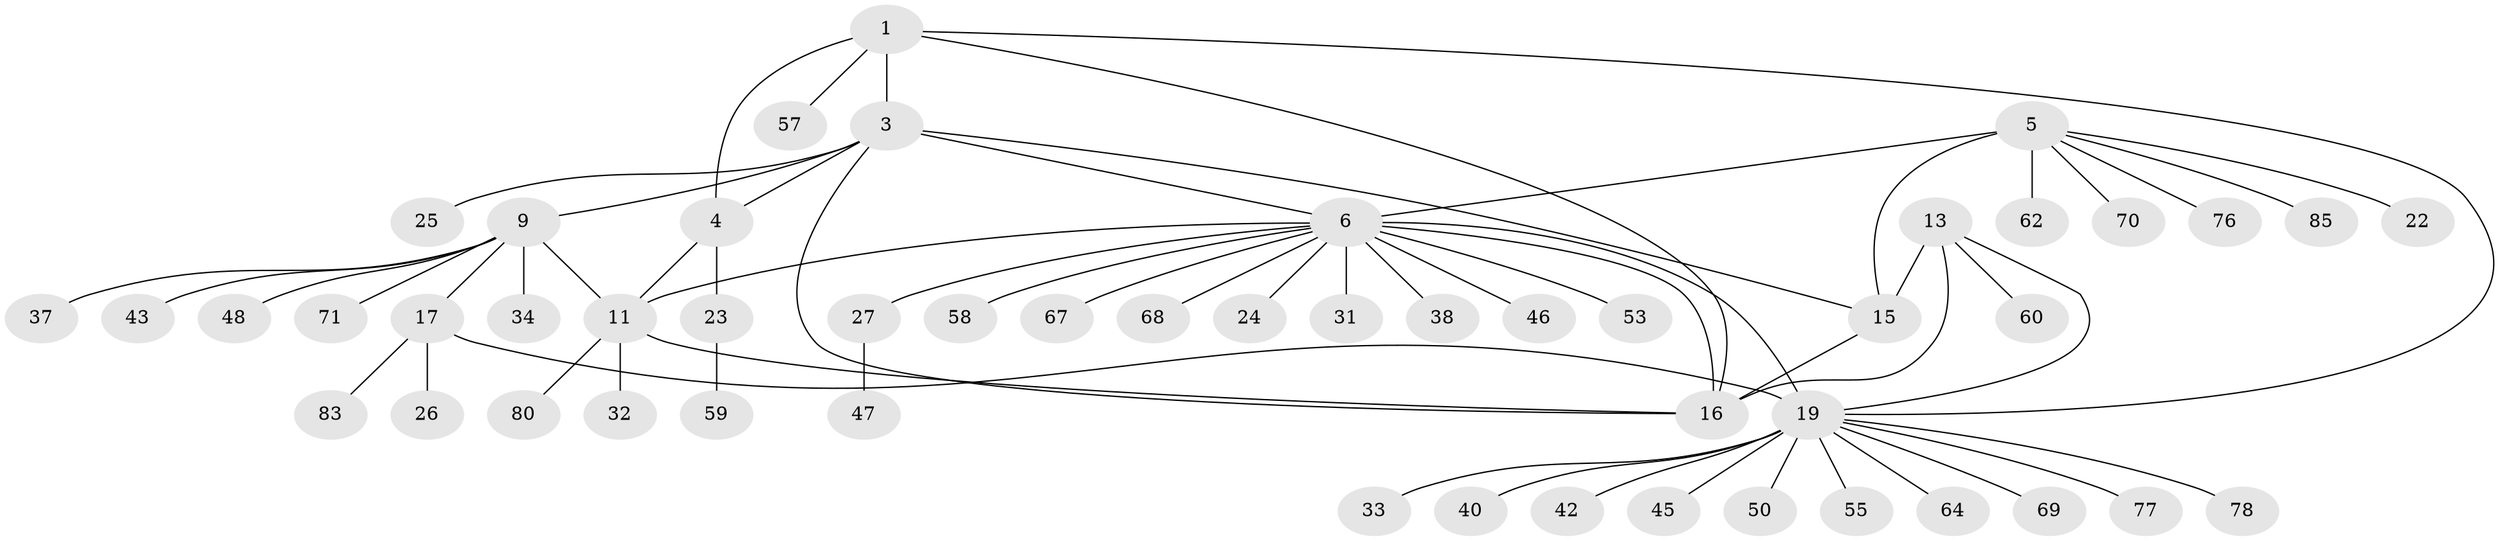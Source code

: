 // original degree distribution, {6: 0.023255813953488372, 4: 0.03488372093023256, 13: 0.011627906976744186, 5: 0.03488372093023256, 9: 0.03488372093023256, 7: 0.023255813953488372, 8: 0.03488372093023256, 10: 0.011627906976744186, 3: 0.046511627906976744, 11: 0.011627906976744186, 2: 0.10465116279069768, 1: 0.627906976744186}
// Generated by graph-tools (version 1.1) at 2025/19/03/04/25 18:19:50]
// undirected, 51 vertices, 62 edges
graph export_dot {
graph [start="1"]
  node [color=gray90,style=filled];
  1 [super="+2"];
  3 [super="+28+41+44+52+36+35"];
  4;
  5;
  6 [super="+7"];
  9 [super="+10"];
  11;
  13 [super="+14"];
  15;
  16 [super="+30+21+75+81+84"];
  17 [super="+18"];
  19 [super="+20"];
  22;
  23;
  24;
  25 [super="+29+74"];
  26;
  27;
  31;
  32 [super="+49"];
  33 [super="+82"];
  34;
  37;
  38 [super="+66+86"];
  40;
  42;
  43;
  45;
  46;
  47;
  48;
  50;
  53;
  55;
  57;
  58;
  59 [super="+61"];
  60;
  62;
  64;
  67;
  68;
  69;
  70;
  71;
  76;
  77;
  78;
  80;
  83;
  85;
  1 -- 3 [weight=2];
  1 -- 4 [weight=2];
  1 -- 57;
  1 -- 16;
  1 -- 19;
  3 -- 4;
  3 -- 6 [weight=2];
  3 -- 15;
  3 -- 25;
  3 -- 9;
  3 -- 16;
  4 -- 11;
  4 -- 23;
  5 -- 6 [weight=3];
  5 -- 15;
  5 -- 22;
  5 -- 62;
  5 -- 70;
  5 -- 76;
  5 -- 85;
  6 -- 11;
  6 -- 27;
  6 -- 46;
  6 -- 67;
  6 -- 68;
  6 -- 38;
  6 -- 19;
  6 -- 53;
  6 -- 24;
  6 -- 58;
  6 -- 31;
  6 -- 16;
  9 -- 11 [weight=3];
  9 -- 37;
  9 -- 71;
  9 -- 48;
  9 -- 17;
  9 -- 34;
  9 -- 43;
  11 -- 16;
  11 -- 32;
  11 -- 80;
  13 -- 15 [weight=2];
  13 -- 16 [weight=2];
  13 -- 60;
  13 -- 19;
  15 -- 16;
  17 -- 19 [weight=4];
  17 -- 26;
  17 -- 83;
  19 -- 33;
  19 -- 42;
  19 -- 45;
  19 -- 55;
  19 -- 64;
  19 -- 77;
  19 -- 78;
  19 -- 50;
  19 -- 69;
  19 -- 40;
  23 -- 59;
  27 -- 47;
}
